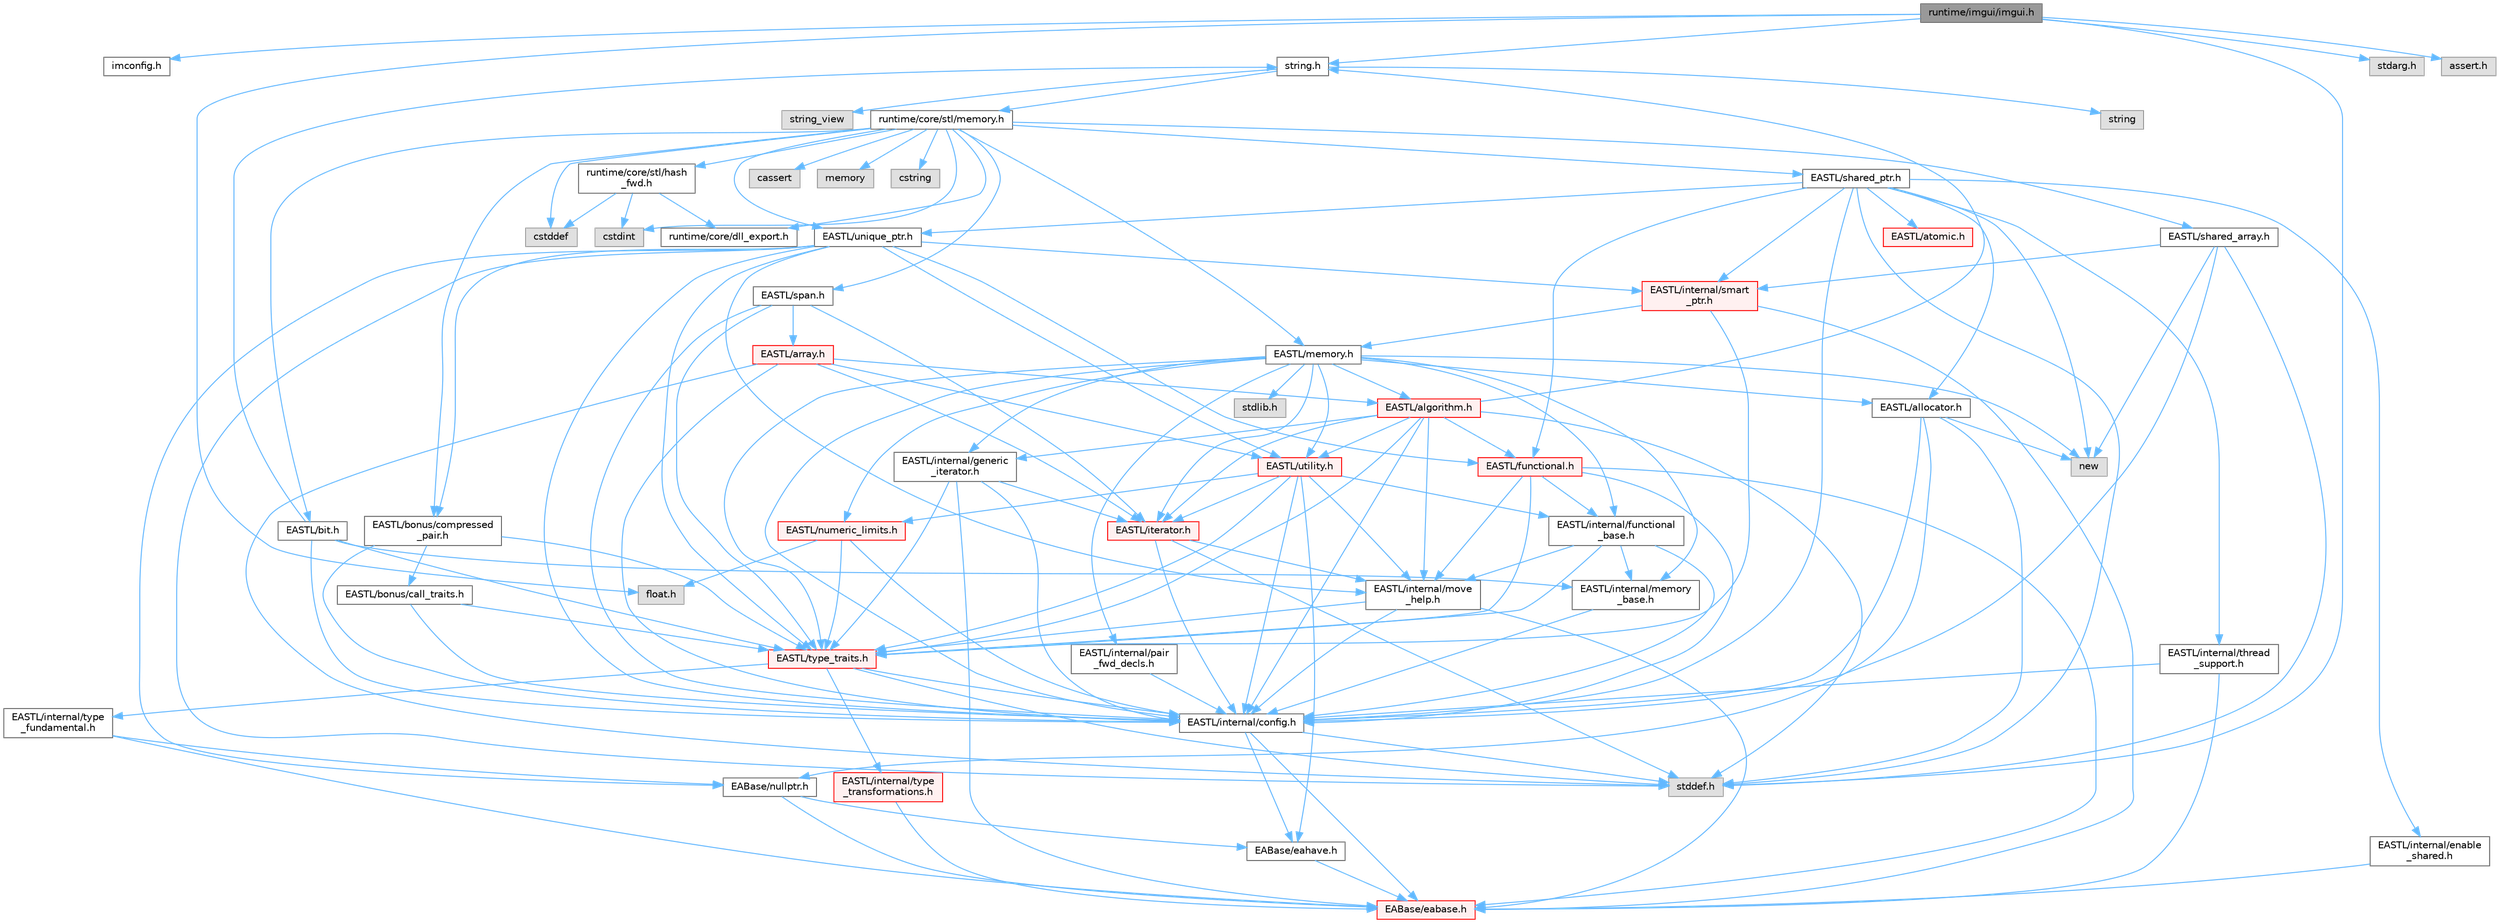 digraph "runtime/imgui/imgui.h"
{
 // LATEX_PDF_SIZE
  bgcolor="transparent";
  edge [fontname=Helvetica,fontsize=10,labelfontname=Helvetica,labelfontsize=10];
  node [fontname=Helvetica,fontsize=10,shape=box,height=0.2,width=0.4];
  Node1 [id="Node000001",label="runtime/imgui/imgui.h",height=0.2,width=0.4,color="gray40", fillcolor="grey60", style="filled", fontcolor="black",tooltip=" "];
  Node1 -> Node2 [id="edge1_Node000001_Node000002",color="steelblue1",style="solid",tooltip=" "];
  Node2 [id="Node000002",label="imconfig.h",height=0.2,width=0.4,color="grey40", fillcolor="white", style="filled",URL="$imconfig_8h.html",tooltip=" "];
  Node1 -> Node3 [id="edge2_Node000001_Node000003",color="steelblue1",style="solid",tooltip=" "];
  Node3 [id="Node000003",label="float.h",height=0.2,width=0.4,color="grey60", fillcolor="#E0E0E0", style="filled",tooltip=" "];
  Node1 -> Node4 [id="edge3_Node000001_Node000004",color="steelblue1",style="solid",tooltip=" "];
  Node4 [id="Node000004",label="stdarg.h",height=0.2,width=0.4,color="grey60", fillcolor="#E0E0E0", style="filled",tooltip=" "];
  Node1 -> Node5 [id="edge4_Node000001_Node000005",color="steelblue1",style="solid",tooltip=" "];
  Node5 [id="Node000005",label="stddef.h",height=0.2,width=0.4,color="grey60", fillcolor="#E0E0E0", style="filled",tooltip=" "];
  Node1 -> Node6 [id="edge5_Node000001_Node000006",color="steelblue1",style="solid",tooltip=" "];
  Node6 [id="Node000006",label="string.h",height=0.2,width=0.4,color="grey40", fillcolor="white", style="filled",URL="$string_8h.html",tooltip=" "];
  Node6 -> Node7 [id="edge6_Node000006_Node000007",color="steelblue1",style="solid",tooltip=" "];
  Node7 [id="Node000007",label="string",height=0.2,width=0.4,color="grey60", fillcolor="#E0E0E0", style="filled",tooltip=" "];
  Node6 -> Node8 [id="edge7_Node000006_Node000008",color="steelblue1",style="solid",tooltip=" "];
  Node8 [id="Node000008",label="string_view",height=0.2,width=0.4,color="grey60", fillcolor="#E0E0E0", style="filled",tooltip=" "];
  Node6 -> Node9 [id="edge8_Node000006_Node000009",color="steelblue1",style="solid",tooltip=" "];
  Node9 [id="Node000009",label="runtime/core/stl/memory.h",height=0.2,width=0.4,color="grey40", fillcolor="white", style="filled",URL="$core_2stl_2memory_8h.html",tooltip=" "];
  Node9 -> Node10 [id="edge9_Node000009_Node000010",color="steelblue1",style="solid",tooltip=" "];
  Node10 [id="Node000010",label="cstddef",height=0.2,width=0.4,color="grey60", fillcolor="#E0E0E0", style="filled",tooltip=" "];
  Node9 -> Node11 [id="edge10_Node000009_Node000011",color="steelblue1",style="solid",tooltip=" "];
  Node11 [id="Node000011",label="cstdint",height=0.2,width=0.4,color="grey60", fillcolor="#E0E0E0", style="filled",tooltip=" "];
  Node9 -> Node12 [id="edge11_Node000009_Node000012",color="steelblue1",style="solid",tooltip=" "];
  Node12 [id="Node000012",label="cassert",height=0.2,width=0.4,color="grey60", fillcolor="#E0E0E0", style="filled",tooltip=" "];
  Node9 -> Node13 [id="edge12_Node000009_Node000013",color="steelblue1",style="solid",tooltip=" "];
  Node13 [id="Node000013",label="memory",height=0.2,width=0.4,color="grey60", fillcolor="#E0E0E0", style="filled",tooltip=" "];
  Node9 -> Node14 [id="edge13_Node000009_Node000014",color="steelblue1",style="solid",tooltip=" "];
  Node14 [id="Node000014",label="cstring",height=0.2,width=0.4,color="grey60", fillcolor="#E0E0E0", style="filled",tooltip=" "];
  Node9 -> Node15 [id="edge14_Node000009_Node000015",color="steelblue1",style="solid",tooltip=" "];
  Node15 [id="Node000015",label="EASTL/bit.h",height=0.2,width=0.4,color="grey40", fillcolor="white", style="filled",URL="$bit_8h.html",tooltip=" "];
  Node15 -> Node16 [id="edge15_Node000015_Node000016",color="steelblue1",style="solid",tooltip=" "];
  Node16 [id="Node000016",label="EASTL/internal/config.h",height=0.2,width=0.4,color="grey40", fillcolor="white", style="filled",URL="$config_8h.html",tooltip=" "];
  Node16 -> Node17 [id="edge16_Node000016_Node000017",color="steelblue1",style="solid",tooltip=" "];
  Node17 [id="Node000017",label="EABase/eabase.h",height=0.2,width=0.4,color="red", fillcolor="#FFF0F0", style="filled",URL="$eabase_8h.html",tooltip=" "];
  Node16 -> Node23 [id="edge17_Node000016_Node000023",color="steelblue1",style="solid",tooltip=" "];
  Node23 [id="Node000023",label="EABase/eahave.h",height=0.2,width=0.4,color="grey40", fillcolor="white", style="filled",URL="$eahave_8h.html",tooltip=" "];
  Node23 -> Node17 [id="edge18_Node000023_Node000017",color="steelblue1",style="solid",tooltip=" "];
  Node16 -> Node5 [id="edge19_Node000016_Node000005",color="steelblue1",style="solid",tooltip=" "];
  Node15 -> Node24 [id="edge20_Node000015_Node000024",color="steelblue1",style="solid",tooltip=" "];
  Node24 [id="Node000024",label="EASTL/internal/memory\l_base.h",height=0.2,width=0.4,color="grey40", fillcolor="white", style="filled",URL="$memory__base_8h.html",tooltip=" "];
  Node24 -> Node16 [id="edge21_Node000024_Node000016",color="steelblue1",style="solid",tooltip=" "];
  Node15 -> Node25 [id="edge22_Node000015_Node000025",color="steelblue1",style="solid",tooltip=" "];
  Node25 [id="Node000025",label="EASTL/type_traits.h",height=0.2,width=0.4,color="red", fillcolor="#FFF0F0", style="filled",URL="$_e_a_s_t_l_2include_2_e_a_s_t_l_2type__traits_8h.html",tooltip=" "];
  Node25 -> Node16 [id="edge23_Node000025_Node000016",color="steelblue1",style="solid",tooltip=" "];
  Node25 -> Node5 [id="edge24_Node000025_Node000005",color="steelblue1",style="solid",tooltip=" "];
  Node25 -> Node26 [id="edge25_Node000025_Node000026",color="steelblue1",style="solid",tooltip=" "];
  Node26 [id="Node000026",label="EASTL/internal/type\l_fundamental.h",height=0.2,width=0.4,color="grey40", fillcolor="white", style="filled",URL="$type__fundamental_8h.html",tooltip=" "];
  Node26 -> Node17 [id="edge26_Node000026_Node000017",color="steelblue1",style="solid",tooltip=" "];
  Node26 -> Node27 [id="edge27_Node000026_Node000027",color="steelblue1",style="solid",tooltip=" "];
  Node27 [id="Node000027",label="EABase/nullptr.h",height=0.2,width=0.4,color="grey40", fillcolor="white", style="filled",URL="$nullptr_8h.html",tooltip=" "];
  Node27 -> Node17 [id="edge28_Node000027_Node000017",color="steelblue1",style="solid",tooltip=" "];
  Node27 -> Node23 [id="edge29_Node000027_Node000023",color="steelblue1",style="solid",tooltip=" "];
  Node25 -> Node28 [id="edge30_Node000025_Node000028",color="steelblue1",style="solid",tooltip=" "];
  Node28 [id="Node000028",label="EASTL/internal/type\l_transformations.h",height=0.2,width=0.4,color="red", fillcolor="#FFF0F0", style="filled",URL="$type__transformations_8h.html",tooltip=" "];
  Node28 -> Node17 [id="edge31_Node000028_Node000017",color="steelblue1",style="solid",tooltip=" "];
  Node15 -> Node6 [id="edge32_Node000015_Node000006",color="steelblue1",style="solid",tooltip=" "];
  Node9 -> Node35 [id="edge33_Node000009_Node000035",color="steelblue1",style="solid",tooltip=" "];
  Node35 [id="Node000035",label="EASTL/memory.h",height=0.2,width=0.4,color="grey40", fillcolor="white", style="filled",URL="$_e_a_s_t_l_2include_2_e_a_s_t_l_2memory_8h.html",tooltip=" "];
  Node35 -> Node16 [id="edge34_Node000035_Node000016",color="steelblue1",style="solid",tooltip=" "];
  Node35 -> Node24 [id="edge35_Node000035_Node000024",color="steelblue1",style="solid",tooltip=" "];
  Node35 -> Node36 [id="edge36_Node000035_Node000036",color="steelblue1",style="solid",tooltip=" "];
  Node36 [id="Node000036",label="EASTL/internal/generic\l_iterator.h",height=0.2,width=0.4,color="grey40", fillcolor="white", style="filled",URL="$generic__iterator_8h.html",tooltip=" "];
  Node36 -> Node17 [id="edge37_Node000036_Node000017",color="steelblue1",style="solid",tooltip=" "];
  Node36 -> Node16 [id="edge38_Node000036_Node000016",color="steelblue1",style="solid",tooltip=" "];
  Node36 -> Node37 [id="edge39_Node000036_Node000037",color="steelblue1",style="solid",tooltip=" "];
  Node37 [id="Node000037",label="EASTL/iterator.h",height=0.2,width=0.4,color="red", fillcolor="#FFF0F0", style="filled",URL="$_e_a_s_t_l_2include_2_e_a_s_t_l_2iterator_8h.html",tooltip=" "];
  Node37 -> Node16 [id="edge40_Node000037_Node000016",color="steelblue1",style="solid",tooltip=" "];
  Node37 -> Node38 [id="edge41_Node000037_Node000038",color="steelblue1",style="solid",tooltip=" "];
  Node38 [id="Node000038",label="EASTL/internal/move\l_help.h",height=0.2,width=0.4,color="grey40", fillcolor="white", style="filled",URL="$move__help_8h.html",tooltip=" "];
  Node38 -> Node17 [id="edge42_Node000038_Node000017",color="steelblue1",style="solid",tooltip=" "];
  Node38 -> Node16 [id="edge43_Node000038_Node000016",color="steelblue1",style="solid",tooltip=" "];
  Node38 -> Node25 [id="edge44_Node000038_Node000025",color="steelblue1",style="solid",tooltip=" "];
  Node37 -> Node5 [id="edge45_Node000037_Node000005",color="steelblue1",style="solid",tooltip=" "];
  Node36 -> Node25 [id="edge46_Node000036_Node000025",color="steelblue1",style="solid",tooltip=" "];
  Node35 -> Node40 [id="edge47_Node000035_Node000040",color="steelblue1",style="solid",tooltip=" "];
  Node40 [id="Node000040",label="EASTL/internal/pair\l_fwd_decls.h",height=0.2,width=0.4,color="grey40", fillcolor="white", style="filled",URL="$pair__fwd__decls_8h.html",tooltip=" "];
  Node40 -> Node16 [id="edge48_Node000040_Node000016",color="steelblue1",style="solid",tooltip=" "];
  Node35 -> Node41 [id="edge49_Node000035_Node000041",color="steelblue1",style="solid",tooltip=" "];
  Node41 [id="Node000041",label="EASTL/internal/functional\l_base.h",height=0.2,width=0.4,color="grey40", fillcolor="white", style="filled",URL="$functional__base_8h.html",tooltip=" "];
  Node41 -> Node16 [id="edge50_Node000041_Node000016",color="steelblue1",style="solid",tooltip=" "];
  Node41 -> Node24 [id="edge51_Node000041_Node000024",color="steelblue1",style="solid",tooltip=" "];
  Node41 -> Node38 [id="edge52_Node000041_Node000038",color="steelblue1",style="solid",tooltip=" "];
  Node41 -> Node25 [id="edge53_Node000041_Node000025",color="steelblue1",style="solid",tooltip=" "];
  Node35 -> Node42 [id="edge54_Node000035_Node000042",color="steelblue1",style="solid",tooltip=" "];
  Node42 [id="Node000042",label="EASTL/algorithm.h",height=0.2,width=0.4,color="red", fillcolor="#FFF0F0", style="filled",URL="$_e_a_s_t_l_2include_2_e_a_s_t_l_2algorithm_8h.html",tooltip=" "];
  Node42 -> Node16 [id="edge55_Node000042_Node000016",color="steelblue1",style="solid",tooltip=" "];
  Node42 -> Node25 [id="edge56_Node000042_Node000025",color="steelblue1",style="solid",tooltip=" "];
  Node42 -> Node38 [id="edge57_Node000042_Node000038",color="steelblue1",style="solid",tooltip=" "];
  Node42 -> Node37 [id="edge58_Node000042_Node000037",color="steelblue1",style="solid",tooltip=" "];
  Node42 -> Node45 [id="edge59_Node000042_Node000045",color="steelblue1",style="solid",tooltip=" "];
  Node45 [id="Node000045",label="EASTL/functional.h",height=0.2,width=0.4,color="red", fillcolor="#FFF0F0", style="filled",URL="$_e_a_s_t_l_2include_2_e_a_s_t_l_2functional_8h.html",tooltip=" "];
  Node45 -> Node17 [id="edge60_Node000045_Node000017",color="steelblue1",style="solid",tooltip=" "];
  Node45 -> Node16 [id="edge61_Node000045_Node000016",color="steelblue1",style="solid",tooltip=" "];
  Node45 -> Node38 [id="edge62_Node000045_Node000038",color="steelblue1",style="solid",tooltip=" "];
  Node45 -> Node25 [id="edge63_Node000045_Node000025",color="steelblue1",style="solid",tooltip=" "];
  Node45 -> Node41 [id="edge64_Node000045_Node000041",color="steelblue1",style="solid",tooltip=" "];
  Node42 -> Node52 [id="edge65_Node000042_Node000052",color="steelblue1",style="solid",tooltip=" "];
  Node52 [id="Node000052",label="EASTL/utility.h",height=0.2,width=0.4,color="red", fillcolor="#FFF0F0", style="filled",URL="$_e_a_s_t_l_2include_2_e_a_s_t_l_2utility_8h.html",tooltip=" "];
  Node52 -> Node16 [id="edge66_Node000052_Node000016",color="steelblue1",style="solid",tooltip=" "];
  Node52 -> Node25 [id="edge67_Node000052_Node000025",color="steelblue1",style="solid",tooltip=" "];
  Node52 -> Node37 [id="edge68_Node000052_Node000037",color="steelblue1",style="solid",tooltip=" "];
  Node52 -> Node53 [id="edge69_Node000052_Node000053",color="steelblue1",style="solid",tooltip=" "];
  Node53 [id="Node000053",label="EASTL/numeric_limits.h",height=0.2,width=0.4,color="red", fillcolor="#FFF0F0", style="filled",URL="$numeric__limits_8h.html",tooltip=" "];
  Node53 -> Node16 [id="edge70_Node000053_Node000016",color="steelblue1",style="solid",tooltip=" "];
  Node53 -> Node25 [id="edge71_Node000053_Node000025",color="steelblue1",style="solid",tooltip=" "];
  Node53 -> Node3 [id="edge72_Node000053_Node000003",color="steelblue1",style="solid",tooltip=" "];
  Node52 -> Node41 [id="edge73_Node000052_Node000041",color="steelblue1",style="solid",tooltip=" "];
  Node52 -> Node38 [id="edge74_Node000052_Node000038",color="steelblue1",style="solid",tooltip=" "];
  Node52 -> Node23 [id="edge75_Node000052_Node000023",color="steelblue1",style="solid",tooltip=" "];
  Node42 -> Node36 [id="edge76_Node000042_Node000036",color="steelblue1",style="solid",tooltip=" "];
  Node42 -> Node5 [id="edge77_Node000042_Node000005",color="steelblue1",style="solid",tooltip=" "];
  Node42 -> Node6 [id="edge78_Node000042_Node000006",color="steelblue1",style="solid",tooltip=" "];
  Node35 -> Node25 [id="edge79_Node000035_Node000025",color="steelblue1",style="solid",tooltip=" "];
  Node35 -> Node49 [id="edge80_Node000035_Node000049",color="steelblue1",style="solid",tooltip=" "];
  Node49 [id="Node000049",label="EASTL/allocator.h",height=0.2,width=0.4,color="grey40", fillcolor="white", style="filled",URL="$allocator_8h.html",tooltip=" "];
  Node49 -> Node16 [id="edge81_Node000049_Node000016",color="steelblue1",style="solid",tooltip=" "];
  Node49 -> Node27 [id="edge82_Node000049_Node000027",color="steelblue1",style="solid",tooltip=" "];
  Node49 -> Node5 [id="edge83_Node000049_Node000005",color="steelblue1",style="solid",tooltip=" "];
  Node49 -> Node50 [id="edge84_Node000049_Node000050",color="steelblue1",style="solid",tooltip=" "];
  Node50 [id="Node000050",label="new",height=0.2,width=0.4,color="grey60", fillcolor="#E0E0E0", style="filled",tooltip=" "];
  Node35 -> Node37 [id="edge85_Node000035_Node000037",color="steelblue1",style="solid",tooltip=" "];
  Node35 -> Node52 [id="edge86_Node000035_Node000052",color="steelblue1",style="solid",tooltip=" "];
  Node35 -> Node53 [id="edge87_Node000035_Node000053",color="steelblue1",style="solid",tooltip=" "];
  Node35 -> Node61 [id="edge88_Node000035_Node000061",color="steelblue1",style="solid",tooltip=" "];
  Node61 [id="Node000061",label="stdlib.h",height=0.2,width=0.4,color="grey60", fillcolor="#E0E0E0", style="filled",tooltip=" "];
  Node35 -> Node50 [id="edge89_Node000035_Node000050",color="steelblue1",style="solid",tooltip=" "];
  Node9 -> Node62 [id="edge90_Node000009_Node000062",color="steelblue1",style="solid",tooltip=" "];
  Node62 [id="Node000062",label="EASTL/shared_array.h",height=0.2,width=0.4,color="grey40", fillcolor="white", style="filled",URL="$shared__array_8h.html",tooltip=" "];
  Node62 -> Node16 [id="edge91_Node000062_Node000016",color="steelblue1",style="solid",tooltip=" "];
  Node62 -> Node63 [id="edge92_Node000062_Node000063",color="steelblue1",style="solid",tooltip=" "];
  Node63 [id="Node000063",label="EASTL/internal/smart\l_ptr.h",height=0.2,width=0.4,color="red", fillcolor="#FFF0F0", style="filled",URL="$smart__ptr_8h.html",tooltip=" "];
  Node63 -> Node17 [id="edge93_Node000063_Node000017",color="steelblue1",style="solid",tooltip=" "];
  Node63 -> Node35 [id="edge94_Node000063_Node000035",color="steelblue1",style="solid",tooltip=" "];
  Node63 -> Node25 [id="edge95_Node000063_Node000025",color="steelblue1",style="solid",tooltip=" "];
  Node62 -> Node50 [id="edge96_Node000062_Node000050",color="steelblue1",style="solid",tooltip=" "];
  Node62 -> Node5 [id="edge97_Node000062_Node000005",color="steelblue1",style="solid",tooltip=" "];
  Node9 -> Node65 [id="edge98_Node000009_Node000065",color="steelblue1",style="solid",tooltip=" "];
  Node65 [id="Node000065",label="EASTL/unique_ptr.h",height=0.2,width=0.4,color="grey40", fillcolor="white", style="filled",URL="$unique__ptr_8h.html",tooltip=" "];
  Node65 -> Node27 [id="edge99_Node000065_Node000027",color="steelblue1",style="solid",tooltip=" "];
  Node65 -> Node66 [id="edge100_Node000065_Node000066",color="steelblue1",style="solid",tooltip=" "];
  Node66 [id="Node000066",label="EASTL/bonus/compressed\l_pair.h",height=0.2,width=0.4,color="grey40", fillcolor="white", style="filled",URL="$compressed__pair_8h.html",tooltip=" "];
  Node66 -> Node16 [id="edge101_Node000066_Node000016",color="steelblue1",style="solid",tooltip=" "];
  Node66 -> Node25 [id="edge102_Node000066_Node000025",color="steelblue1",style="solid",tooltip=" "];
  Node66 -> Node67 [id="edge103_Node000066_Node000067",color="steelblue1",style="solid",tooltip=" "];
  Node67 [id="Node000067",label="EASTL/bonus/call_traits.h",height=0.2,width=0.4,color="grey40", fillcolor="white", style="filled",URL="$call__traits_8h.html",tooltip=" "];
  Node67 -> Node16 [id="edge104_Node000067_Node000016",color="steelblue1",style="solid",tooltip=" "];
  Node67 -> Node25 [id="edge105_Node000067_Node000025",color="steelblue1",style="solid",tooltip=" "];
  Node65 -> Node45 [id="edge106_Node000065_Node000045",color="steelblue1",style="solid",tooltip=" "];
  Node65 -> Node16 [id="edge107_Node000065_Node000016",color="steelblue1",style="solid",tooltip=" "];
  Node65 -> Node38 [id="edge108_Node000065_Node000038",color="steelblue1",style="solid",tooltip=" "];
  Node65 -> Node63 [id="edge109_Node000065_Node000063",color="steelblue1",style="solid",tooltip=" "];
  Node65 -> Node25 [id="edge110_Node000065_Node000025",color="steelblue1",style="solid",tooltip=" "];
  Node65 -> Node52 [id="edge111_Node000065_Node000052",color="steelblue1",style="solid",tooltip=" "];
  Node65 -> Node5 [id="edge112_Node000065_Node000005",color="steelblue1",style="solid",tooltip=" "];
  Node9 -> Node68 [id="edge113_Node000009_Node000068",color="steelblue1",style="solid",tooltip=" "];
  Node68 [id="Node000068",label="EASTL/shared_ptr.h",height=0.2,width=0.4,color="grey40", fillcolor="white", style="filled",URL="$shared__ptr_8h.html",tooltip=" "];
  Node68 -> Node16 [id="edge114_Node000068_Node000016",color="steelblue1",style="solid",tooltip=" "];
  Node68 -> Node63 [id="edge115_Node000068_Node000063",color="steelblue1",style="solid",tooltip=" "];
  Node68 -> Node69 [id="edge116_Node000068_Node000069",color="steelblue1",style="solid",tooltip=" "];
  Node69 [id="Node000069",label="EASTL/internal/thread\l_support.h",height=0.2,width=0.4,color="grey40", fillcolor="white", style="filled",URL="$thread__support_8h.html",tooltip=" "];
  Node69 -> Node17 [id="edge117_Node000069_Node000017",color="steelblue1",style="solid",tooltip=" "];
  Node69 -> Node16 [id="edge118_Node000069_Node000016",color="steelblue1",style="solid",tooltip=" "];
  Node68 -> Node65 [id="edge119_Node000068_Node000065",color="steelblue1",style="solid",tooltip=" "];
  Node68 -> Node45 [id="edge120_Node000068_Node000045",color="steelblue1",style="solid",tooltip=" "];
  Node68 -> Node49 [id="edge121_Node000068_Node000049",color="steelblue1",style="solid",tooltip=" "];
  Node68 -> Node70 [id="edge122_Node000068_Node000070",color="steelblue1",style="solid",tooltip=" "];
  Node70 [id="Node000070",label="EASTL/atomic.h",height=0.2,width=0.4,color="red", fillcolor="#FFF0F0", style="filled",URL="$_e_a_s_t_l_2include_2_e_a_s_t_l_2atomic_8h.html",tooltip=" "];
  Node68 -> Node50 [id="edge123_Node000068_Node000050",color="steelblue1",style="solid",tooltip=" "];
  Node68 -> Node5 [id="edge124_Node000068_Node000005",color="steelblue1",style="solid",tooltip=" "];
  Node68 -> Node147 [id="edge125_Node000068_Node000147",color="steelblue1",style="solid",tooltip=" "];
  Node147 [id="Node000147",label="EASTL/internal/enable\l_shared.h",height=0.2,width=0.4,color="grey40", fillcolor="white", style="filled",URL="$enable__shared_8h.html",tooltip=" "];
  Node147 -> Node17 [id="edge126_Node000147_Node000017",color="steelblue1",style="solid",tooltip=" "];
  Node9 -> Node148 [id="edge127_Node000009_Node000148",color="steelblue1",style="solid",tooltip=" "];
  Node148 [id="Node000148",label="EASTL/span.h",height=0.2,width=0.4,color="grey40", fillcolor="white", style="filled",URL="$span_8h.html",tooltip=" "];
  Node148 -> Node16 [id="edge128_Node000148_Node000016",color="steelblue1",style="solid",tooltip=" "];
  Node148 -> Node25 [id="edge129_Node000148_Node000025",color="steelblue1",style="solid",tooltip=" "];
  Node148 -> Node37 [id="edge130_Node000148_Node000037",color="steelblue1",style="solid",tooltip=" "];
  Node148 -> Node149 [id="edge131_Node000148_Node000149",color="steelblue1",style="solid",tooltip=" "];
  Node149 [id="Node000149",label="EASTL/array.h",height=0.2,width=0.4,color="red", fillcolor="#FFF0F0", style="filled",URL="$array_8h.html",tooltip=" "];
  Node149 -> Node16 [id="edge132_Node000149_Node000016",color="steelblue1",style="solid",tooltip=" "];
  Node149 -> Node37 [id="edge133_Node000149_Node000037",color="steelblue1",style="solid",tooltip=" "];
  Node149 -> Node42 [id="edge134_Node000149_Node000042",color="steelblue1",style="solid",tooltip=" "];
  Node149 -> Node52 [id="edge135_Node000149_Node000052",color="steelblue1",style="solid",tooltip=" "];
  Node149 -> Node5 [id="edge136_Node000149_Node000005",color="steelblue1",style="solid",tooltip=" "];
  Node9 -> Node66 [id="edge137_Node000009_Node000066",color="steelblue1",style="solid",tooltip=" "];
  Node9 -> Node151 [id="edge138_Node000009_Node000151",color="steelblue1",style="solid",tooltip=" "];
  Node151 [id="Node000151",label="runtime/core/dll_export.h",height=0.2,width=0.4,color="grey40", fillcolor="white", style="filled",URL="$dll__export_8h.html",tooltip=" "];
  Node9 -> Node152 [id="edge139_Node000009_Node000152",color="steelblue1",style="solid",tooltip=" "];
  Node152 [id="Node000152",label="runtime/core/stl/hash\l_fwd.h",height=0.2,width=0.4,color="grey40", fillcolor="white", style="filled",URL="$hash__fwd_8h.html",tooltip=" "];
  Node152 -> Node10 [id="edge140_Node000152_Node000010",color="steelblue1",style="solid",tooltip=" "];
  Node152 -> Node11 [id="edge141_Node000152_Node000011",color="steelblue1",style="solid",tooltip=" "];
  Node152 -> Node151 [id="edge142_Node000152_Node000151",color="steelblue1",style="solid",tooltip=" "];
  Node1 -> Node153 [id="edge143_Node000001_Node000153",color="steelblue1",style="solid",tooltip=" "];
  Node153 [id="Node000153",label="assert.h",height=0.2,width=0.4,color="grey60", fillcolor="#E0E0E0", style="filled",tooltip=" "];
}
